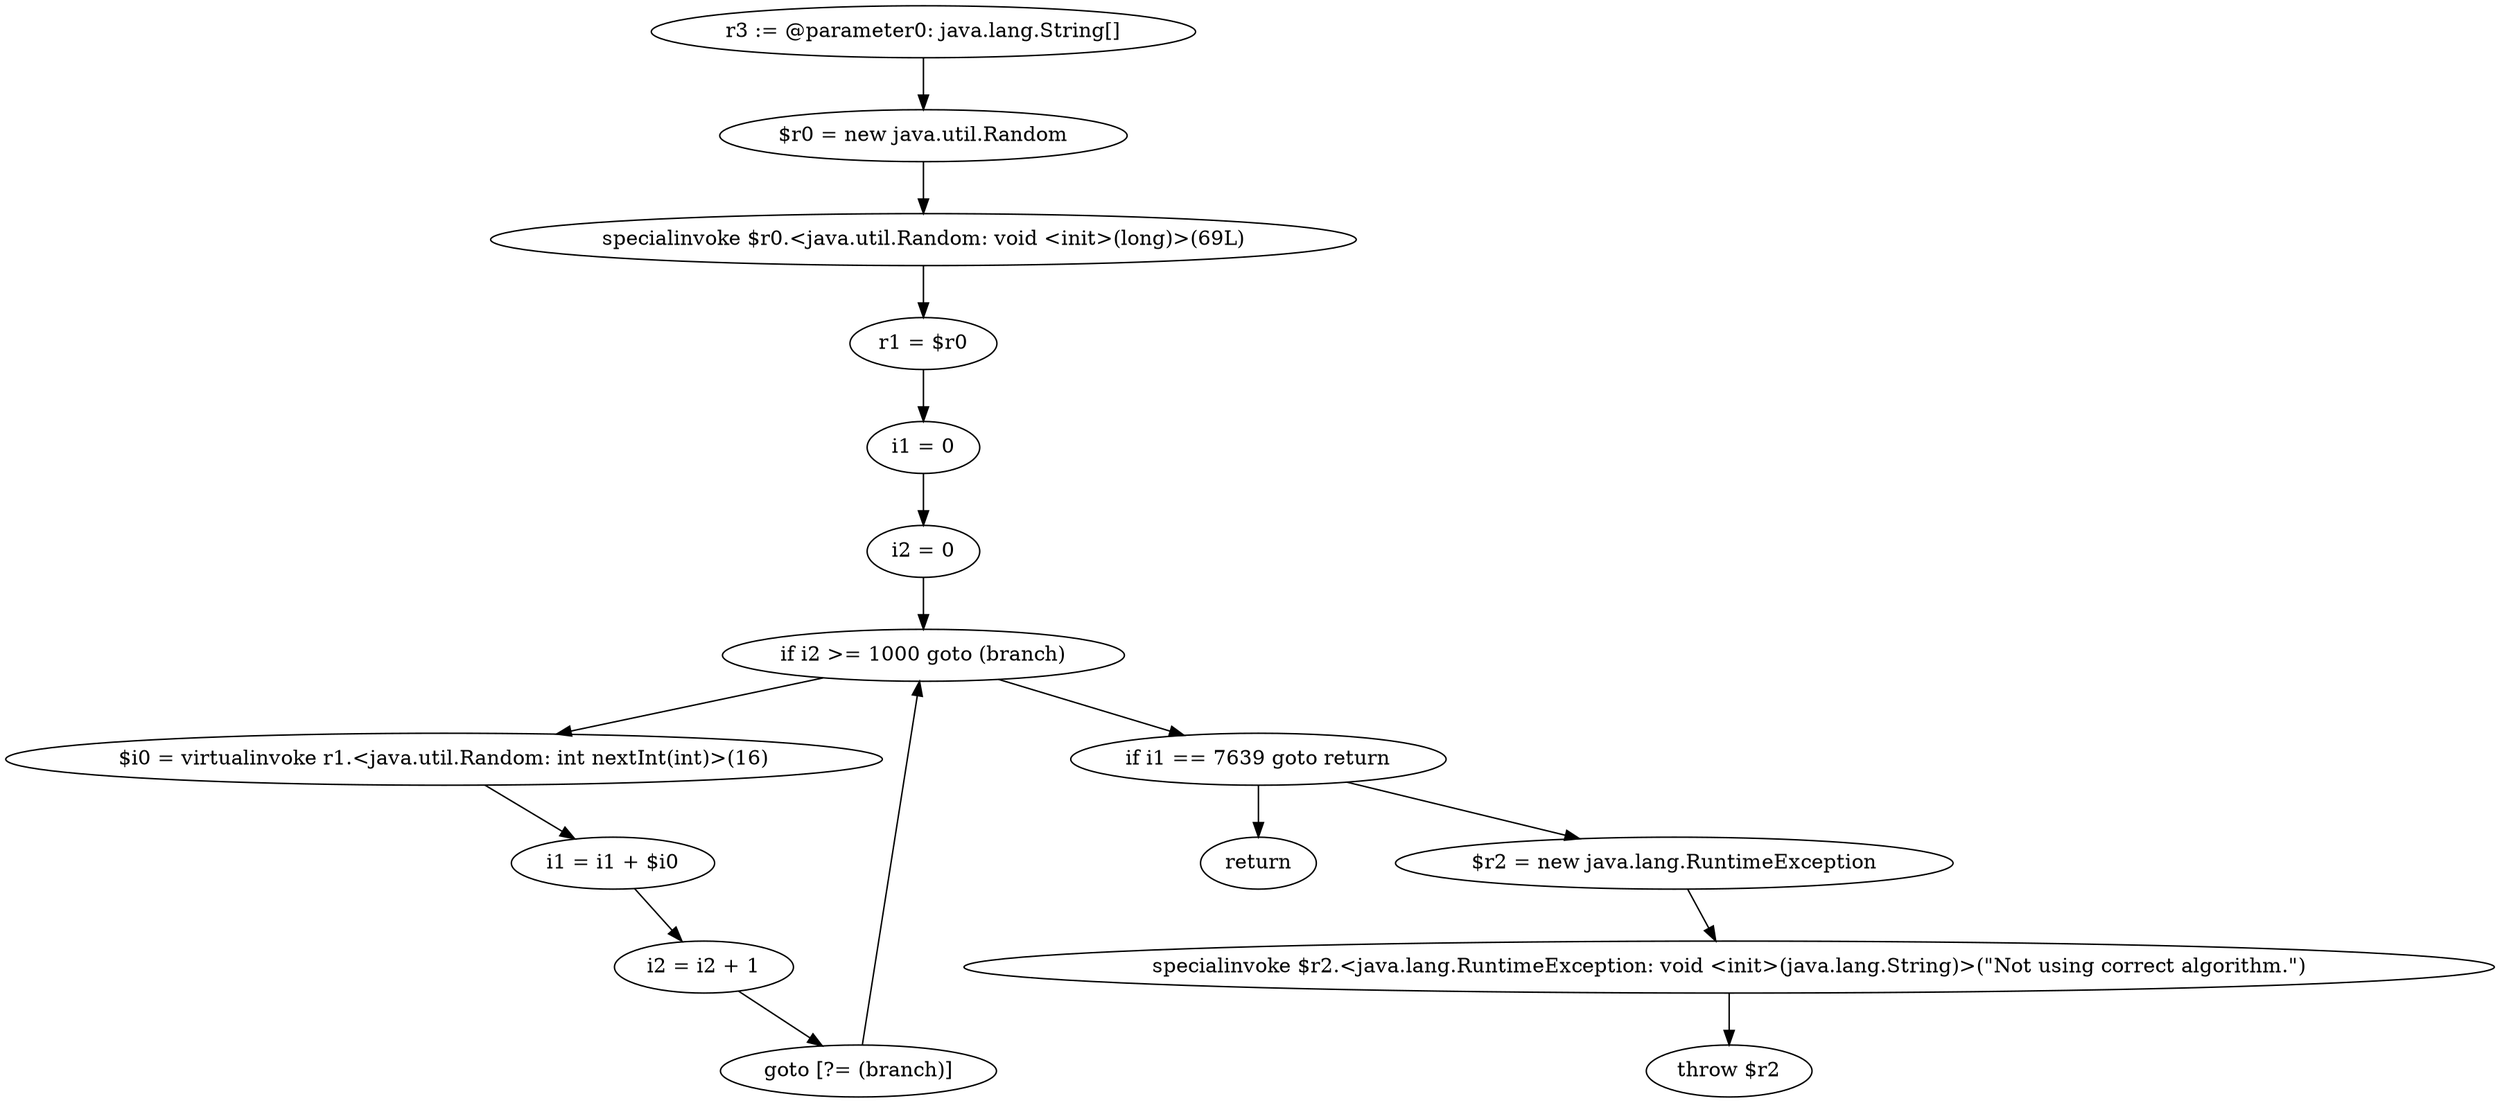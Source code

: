 digraph "unitGraph" {
    "r3 := @parameter0: java.lang.String[]"
    "$r0 = new java.util.Random"
    "specialinvoke $r0.<java.util.Random: void <init>(long)>(69L)"
    "r1 = $r0"
    "i1 = 0"
    "i2 = 0"
    "if i2 >= 1000 goto (branch)"
    "$i0 = virtualinvoke r1.<java.util.Random: int nextInt(int)>(16)"
    "i1 = i1 + $i0"
    "i2 = i2 + 1"
    "goto [?= (branch)]"
    "if i1 == 7639 goto return"
    "$r2 = new java.lang.RuntimeException"
    "specialinvoke $r2.<java.lang.RuntimeException: void <init>(java.lang.String)>(\"Not using correct algorithm.\")"
    "throw $r2"
    "return"
    "r3 := @parameter0: java.lang.String[]"->"$r0 = new java.util.Random";
    "$r0 = new java.util.Random"->"specialinvoke $r0.<java.util.Random: void <init>(long)>(69L)";
    "specialinvoke $r0.<java.util.Random: void <init>(long)>(69L)"->"r1 = $r0";
    "r1 = $r0"->"i1 = 0";
    "i1 = 0"->"i2 = 0";
    "i2 = 0"->"if i2 >= 1000 goto (branch)";
    "if i2 >= 1000 goto (branch)"->"$i0 = virtualinvoke r1.<java.util.Random: int nextInt(int)>(16)";
    "if i2 >= 1000 goto (branch)"->"if i1 == 7639 goto return";
    "$i0 = virtualinvoke r1.<java.util.Random: int nextInt(int)>(16)"->"i1 = i1 + $i0";
    "i1 = i1 + $i0"->"i2 = i2 + 1";
    "i2 = i2 + 1"->"goto [?= (branch)]";
    "goto [?= (branch)]"->"if i2 >= 1000 goto (branch)";
    "if i1 == 7639 goto return"->"$r2 = new java.lang.RuntimeException";
    "if i1 == 7639 goto return"->"return";
    "$r2 = new java.lang.RuntimeException"->"specialinvoke $r2.<java.lang.RuntimeException: void <init>(java.lang.String)>(\"Not using correct algorithm.\")";
    "specialinvoke $r2.<java.lang.RuntimeException: void <init>(java.lang.String)>(\"Not using correct algorithm.\")"->"throw $r2";
}
